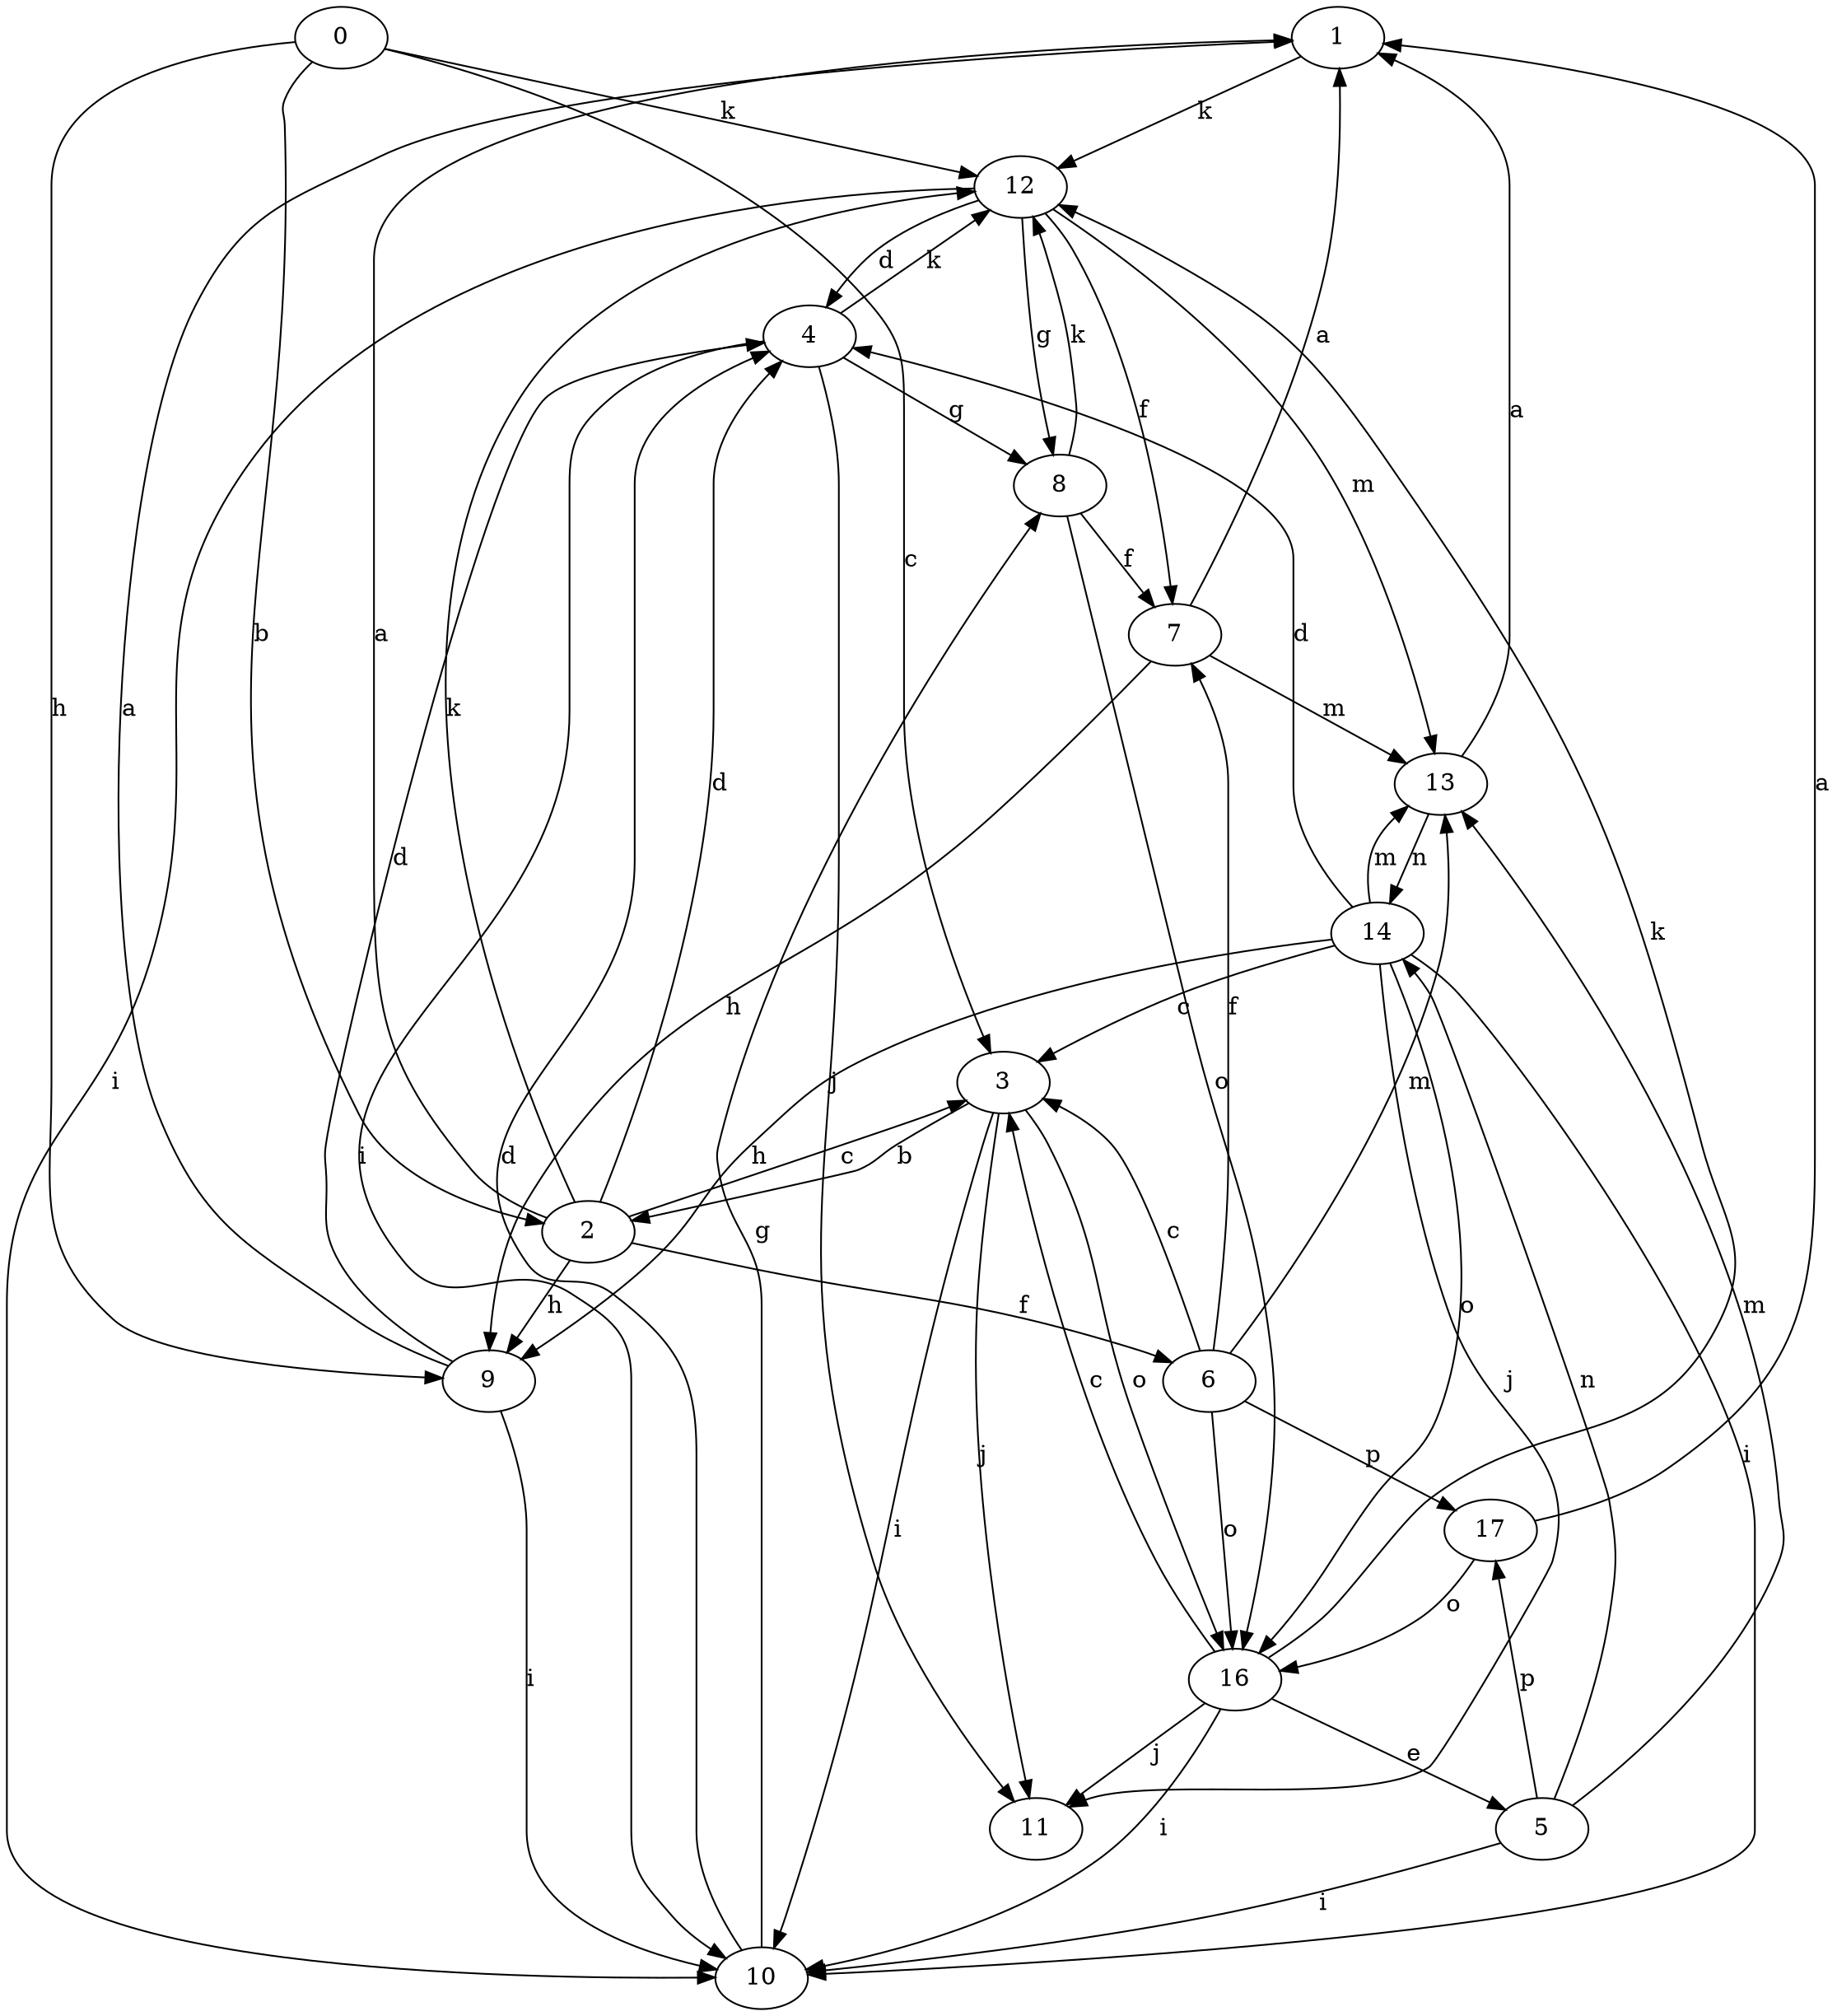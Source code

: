 strict digraph  {
1;
2;
0;
3;
4;
5;
6;
7;
8;
9;
10;
11;
12;
13;
14;
16;
17;
1 -> 12  [label=k];
2 -> 1  [label=a];
2 -> 3  [label=c];
2 -> 4  [label=d];
2 -> 6  [label=f];
2 -> 9  [label=h];
2 -> 12  [label=k];
0 -> 2  [label=b];
0 -> 3  [label=c];
0 -> 9  [label=h];
0 -> 12  [label=k];
3 -> 2  [label=b];
3 -> 10  [label=i];
3 -> 11  [label=j];
3 -> 16  [label=o];
4 -> 8  [label=g];
4 -> 10  [label=i];
4 -> 11  [label=j];
4 -> 12  [label=k];
5 -> 10  [label=i];
5 -> 13  [label=m];
5 -> 14  [label=n];
5 -> 17  [label=p];
6 -> 3  [label=c];
6 -> 7  [label=f];
6 -> 13  [label=m];
6 -> 16  [label=o];
6 -> 17  [label=p];
7 -> 1  [label=a];
7 -> 9  [label=h];
7 -> 13  [label=m];
8 -> 7  [label=f];
8 -> 12  [label=k];
8 -> 16  [label=o];
9 -> 1  [label=a];
9 -> 4  [label=d];
9 -> 10  [label=i];
10 -> 4  [label=d];
10 -> 8  [label=g];
12 -> 4  [label=d];
12 -> 7  [label=f];
12 -> 8  [label=g];
12 -> 10  [label=i];
12 -> 13  [label=m];
13 -> 1  [label=a];
13 -> 14  [label=n];
14 -> 3  [label=c];
14 -> 4  [label=d];
14 -> 9  [label=h];
14 -> 10  [label=i];
14 -> 11  [label=j];
14 -> 13  [label=m];
14 -> 16  [label=o];
16 -> 3  [label=c];
16 -> 5  [label=e];
16 -> 10  [label=i];
16 -> 11  [label=j];
16 -> 12  [label=k];
17 -> 1  [label=a];
17 -> 16  [label=o];
}
